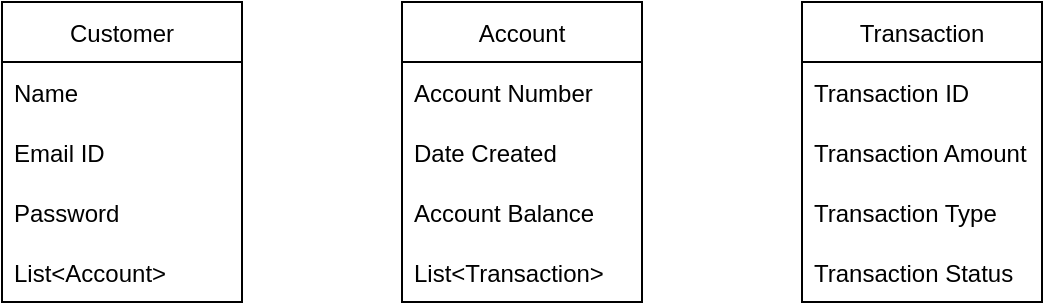 <mxfile version="16.5.6" type="device"><diagram id="6rSrOl18o9TWaO2Xkm-1" name="Page-1"><mxGraphModel dx="1422" dy="794" grid="1" gridSize="10" guides="1" tooltips="1" connect="1" arrows="1" fold="1" page="1" pageScale="1" pageWidth="850" pageHeight="1100" math="0" shadow="0"><root><mxCell id="0"/><mxCell id="1" parent="0"/><mxCell id="K6s4vOLedWOreV3Ae4cy-4" value="Customer" style="swimlane;fontStyle=0;childLayout=stackLayout;horizontal=1;startSize=30;horizontalStack=0;resizeParent=1;resizeParentMax=0;resizeLast=0;collapsible=1;marginBottom=0;direction=east;" vertex="1" parent="1"><mxGeometry x="120" y="120" width="120" height="150" as="geometry"><mxRectangle x="240" y="330" width="80" height="30" as="alternateBounds"/></mxGeometry></mxCell><mxCell id="K6s4vOLedWOreV3Ae4cy-5" value="Name" style="text;strokeColor=none;fillColor=none;align=left;verticalAlign=middle;spacingLeft=4;spacingRight=4;overflow=hidden;points=[[0,0.5],[1,0.5]];portConstraint=eastwest;rotatable=0;" vertex="1" parent="K6s4vOLedWOreV3Ae4cy-4"><mxGeometry y="30" width="120" height="30" as="geometry"/></mxCell><mxCell id="K6s4vOLedWOreV3Ae4cy-7" value="Email ID" style="text;strokeColor=none;fillColor=none;align=left;verticalAlign=middle;spacingLeft=4;spacingRight=4;overflow=hidden;points=[[0,0.5],[1,0.5]];portConstraint=eastwest;rotatable=0;" vertex="1" parent="K6s4vOLedWOreV3Ae4cy-4"><mxGeometry y="60" width="120" height="30" as="geometry"/></mxCell><mxCell id="K6s4vOLedWOreV3Ae4cy-9" value="Password" style="text;strokeColor=none;fillColor=none;align=left;verticalAlign=middle;spacingLeft=4;spacingRight=4;overflow=hidden;points=[[0,0.5],[1,0.5]];portConstraint=eastwest;rotatable=0;" vertex="1" parent="K6s4vOLedWOreV3Ae4cy-4"><mxGeometry y="90" width="120" height="30" as="geometry"/></mxCell><mxCell id="K6s4vOLedWOreV3Ae4cy-14" value="List&lt;Account&gt;" style="text;strokeColor=none;fillColor=none;align=left;verticalAlign=middle;spacingLeft=4;spacingRight=4;overflow=hidden;points=[[0,0.5],[1,0.5]];portConstraint=eastwest;rotatable=0;" vertex="1" parent="K6s4vOLedWOreV3Ae4cy-4"><mxGeometry y="120" width="120" height="30" as="geometry"/></mxCell><mxCell id="K6s4vOLedWOreV3Ae4cy-10" value="Account" style="swimlane;fontStyle=0;childLayout=stackLayout;horizontal=1;startSize=30;horizontalStack=0;resizeParent=1;resizeParentMax=0;resizeLast=0;collapsible=1;marginBottom=0;" vertex="1" parent="1"><mxGeometry x="320" y="120" width="120" height="150" as="geometry"/></mxCell><mxCell id="K6s4vOLedWOreV3Ae4cy-11" value="Account Number" style="text;strokeColor=none;fillColor=none;align=left;verticalAlign=middle;spacingLeft=4;spacingRight=4;overflow=hidden;points=[[0,0.5],[1,0.5]];portConstraint=eastwest;rotatable=0;" vertex="1" parent="K6s4vOLedWOreV3Ae4cy-10"><mxGeometry y="30" width="120" height="30" as="geometry"/></mxCell><mxCell id="K6s4vOLedWOreV3Ae4cy-12" value="Date Created" style="text;strokeColor=none;fillColor=none;align=left;verticalAlign=middle;spacingLeft=4;spacingRight=4;overflow=hidden;points=[[0,0.5],[1,0.5]];portConstraint=eastwest;rotatable=0;" vertex="1" parent="K6s4vOLedWOreV3Ae4cy-10"><mxGeometry y="60" width="120" height="30" as="geometry"/></mxCell><mxCell id="K6s4vOLedWOreV3Ae4cy-13" value="Account Balance" style="text;strokeColor=none;fillColor=none;align=left;verticalAlign=middle;spacingLeft=4;spacingRight=4;overflow=hidden;points=[[0,0.5],[1,0.5]];portConstraint=eastwest;rotatable=0;" vertex="1" parent="K6s4vOLedWOreV3Ae4cy-10"><mxGeometry y="90" width="120" height="30" as="geometry"/></mxCell><mxCell id="K6s4vOLedWOreV3Ae4cy-15" value="List&lt;Transaction&gt;" style="text;strokeColor=none;fillColor=none;align=left;verticalAlign=middle;spacingLeft=4;spacingRight=4;overflow=hidden;points=[[0,0.5],[1,0.5]];portConstraint=eastwest;rotatable=0;" vertex="1" parent="K6s4vOLedWOreV3Ae4cy-10"><mxGeometry y="120" width="120" height="30" as="geometry"/></mxCell><mxCell id="K6s4vOLedWOreV3Ae4cy-16" value="Transaction" style="swimlane;fontStyle=0;childLayout=stackLayout;horizontal=1;startSize=30;horizontalStack=0;resizeParent=1;resizeParentMax=0;resizeLast=0;collapsible=1;marginBottom=0;" vertex="1" parent="1"><mxGeometry x="520" y="120" width="120" height="150" as="geometry"/></mxCell><mxCell id="K6s4vOLedWOreV3Ae4cy-17" value="Transaction ID" style="text;strokeColor=none;fillColor=none;align=left;verticalAlign=middle;spacingLeft=4;spacingRight=4;overflow=hidden;points=[[0,0.5],[1,0.5]];portConstraint=eastwest;rotatable=0;" vertex="1" parent="K6s4vOLedWOreV3Ae4cy-16"><mxGeometry y="30" width="120" height="30" as="geometry"/></mxCell><mxCell id="K6s4vOLedWOreV3Ae4cy-18" value="Transaction Amount" style="text;strokeColor=none;fillColor=none;align=left;verticalAlign=middle;spacingLeft=4;spacingRight=4;overflow=hidden;points=[[0,0.5],[1,0.5]];portConstraint=eastwest;rotatable=0;" vertex="1" parent="K6s4vOLedWOreV3Ae4cy-16"><mxGeometry y="60" width="120" height="30" as="geometry"/></mxCell><mxCell id="K6s4vOLedWOreV3Ae4cy-19" value="Transaction Type" style="text;strokeColor=none;fillColor=none;align=left;verticalAlign=middle;spacingLeft=4;spacingRight=4;overflow=hidden;points=[[0,0.5],[1,0.5]];portConstraint=eastwest;rotatable=0;" vertex="1" parent="K6s4vOLedWOreV3Ae4cy-16"><mxGeometry y="90" width="120" height="30" as="geometry"/></mxCell><mxCell id="K6s4vOLedWOreV3Ae4cy-20" value="Transaction Status" style="text;strokeColor=none;fillColor=none;align=left;verticalAlign=middle;spacingLeft=4;spacingRight=4;overflow=hidden;points=[[0,0.5],[1,0.5]];portConstraint=eastwest;rotatable=0;" vertex="1" parent="K6s4vOLedWOreV3Ae4cy-16"><mxGeometry y="120" width="120" height="30" as="geometry"/></mxCell></root></mxGraphModel></diagram></mxfile>